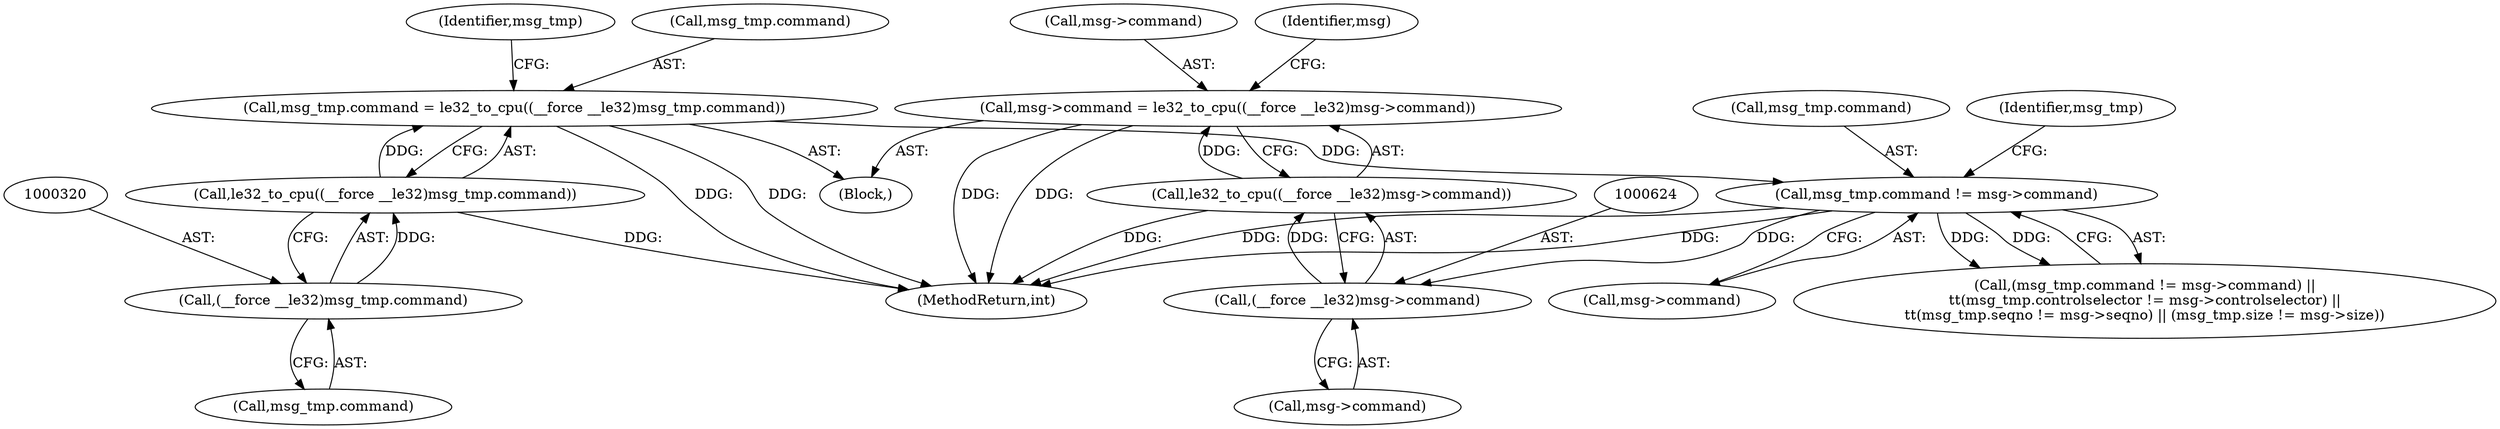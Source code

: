 digraph "1_media-tree_354dd3924a2e43806774953de536257548b5002c@pointer" {
"1000618" [label="(Call,msg->command = le32_to_cpu((__force __le32)msg->command))"];
"1000622" [label="(Call,le32_to_cpu((__force __le32)msg->command))"];
"1000623" [label="(Call,(__force __le32)msg->command)"];
"1000355" [label="(Call,msg_tmp.command != msg->command)"];
"1000314" [label="(Call,msg_tmp.command = le32_to_cpu((__force __le32)msg_tmp.command))"];
"1000318" [label="(Call,le32_to_cpu((__force __le32)msg_tmp.command))"];
"1000319" [label="(Call,(__force __le32)msg_tmp.command)"];
"1000314" [label="(Call,msg_tmp.command = le32_to_cpu((__force __le32)msg_tmp.command))"];
"1000321" [label="(Call,msg_tmp.command)"];
"1000359" [label="(Call,msg->command)"];
"1000619" [label="(Call,msg->command)"];
"1000630" [label="(Identifier,msg)"];
"1000356" [label="(Call,msg_tmp.command)"];
"1000622" [label="(Call,le32_to_cpu((__force __le32)msg->command))"];
"1000618" [label="(Call,msg->command = le32_to_cpu((__force __le32)msg->command))"];
"1000326" [label="(Identifier,msg_tmp)"];
"1000315" [label="(Call,msg_tmp.command)"];
"1000354" [label="(Call,(msg_tmp.command != msg->command) ||\n\t\t(msg_tmp.controlselector != msg->controlselector) ||\n\t\t(msg_tmp.seqno != msg->seqno) || (msg_tmp.size != msg->size))"];
"1000355" [label="(Call,msg_tmp.command != msg->command)"];
"1000365" [label="(Identifier,msg_tmp)"];
"1000318" [label="(Call,le32_to_cpu((__force __le32)msg_tmp.command))"];
"1000319" [label="(Call,(__force __le32)msg_tmp.command)"];
"1000127" [label="(Block,)"];
"1000625" [label="(Call,msg->command)"];
"1000657" [label="(MethodReturn,int)"];
"1000623" [label="(Call,(__force __le32)msg->command)"];
"1000618" -> "1000127"  [label="AST: "];
"1000618" -> "1000622"  [label="CFG: "];
"1000619" -> "1000618"  [label="AST: "];
"1000622" -> "1000618"  [label="AST: "];
"1000630" -> "1000618"  [label="CFG: "];
"1000618" -> "1000657"  [label="DDG: "];
"1000618" -> "1000657"  [label="DDG: "];
"1000622" -> "1000618"  [label="DDG: "];
"1000622" -> "1000623"  [label="CFG: "];
"1000623" -> "1000622"  [label="AST: "];
"1000622" -> "1000657"  [label="DDG: "];
"1000623" -> "1000622"  [label="DDG: "];
"1000623" -> "1000625"  [label="CFG: "];
"1000624" -> "1000623"  [label="AST: "];
"1000625" -> "1000623"  [label="AST: "];
"1000355" -> "1000623"  [label="DDG: "];
"1000355" -> "1000354"  [label="AST: "];
"1000355" -> "1000359"  [label="CFG: "];
"1000356" -> "1000355"  [label="AST: "];
"1000359" -> "1000355"  [label="AST: "];
"1000365" -> "1000355"  [label="CFG: "];
"1000354" -> "1000355"  [label="CFG: "];
"1000355" -> "1000657"  [label="DDG: "];
"1000355" -> "1000657"  [label="DDG: "];
"1000355" -> "1000354"  [label="DDG: "];
"1000355" -> "1000354"  [label="DDG: "];
"1000314" -> "1000355"  [label="DDG: "];
"1000314" -> "1000127"  [label="AST: "];
"1000314" -> "1000318"  [label="CFG: "];
"1000315" -> "1000314"  [label="AST: "];
"1000318" -> "1000314"  [label="AST: "];
"1000326" -> "1000314"  [label="CFG: "];
"1000314" -> "1000657"  [label="DDG: "];
"1000314" -> "1000657"  [label="DDG: "];
"1000318" -> "1000314"  [label="DDG: "];
"1000318" -> "1000319"  [label="CFG: "];
"1000319" -> "1000318"  [label="AST: "];
"1000318" -> "1000657"  [label="DDG: "];
"1000319" -> "1000318"  [label="DDG: "];
"1000319" -> "1000321"  [label="CFG: "];
"1000320" -> "1000319"  [label="AST: "];
"1000321" -> "1000319"  [label="AST: "];
}
